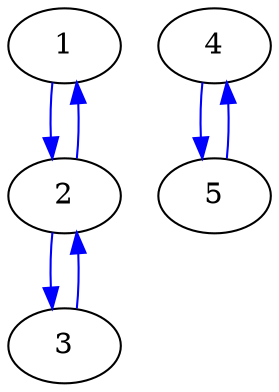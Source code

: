 digraph my_graph {
1 -> 2 [color=blue];
2 -> 1 [color=blue];
2 -> 3 [color=blue];
3 -> 2 [color=blue];
4 -> 5 [color=blue];
5 -> 4 [color=blue];
}
